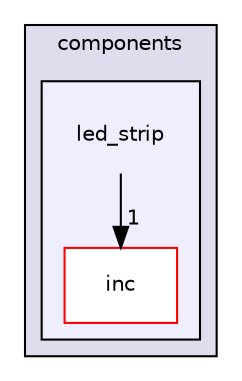 digraph "ESP32_LED_STRIP/components/led_strip" {
  compound=true
  node [ fontsize="10", fontname="Helvetica"];
  edge [ labelfontsize="10", labelfontname="Helvetica"];
  subgraph clusterdir_cec2098065e09a8606c871c47d0c604d {
    graph [ bgcolor="#ddddee", pencolor="black", label="components" fontname="Helvetica", fontsize="10", URL="dir_cec2098065e09a8606c871c47d0c604d.html"]
  subgraph clusterdir_c6a678b507186c2c57c522683ee226db {
    graph [ bgcolor="#eeeeff", pencolor="black", label="" URL="dir_c6a678b507186c2c57c522683ee226db.html"];
    dir_c6a678b507186c2c57c522683ee226db [shape=plaintext label="led_strip"];
    dir_718651a995aa17a3c0a0960422019631 [shape=box label="inc" color="red" fillcolor="white" style="filled" URL="dir_718651a995aa17a3c0a0960422019631.html"];
  }
  }
  dir_c6a678b507186c2c57c522683ee226db->dir_718651a995aa17a3c0a0960422019631 [headlabel="1", labeldistance=1.5 headhref="dir_000072_000073.html"];
}
